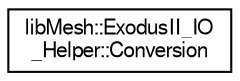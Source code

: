 digraph "Graphical Class Hierarchy"
{
  edge [fontname="FreeSans",fontsize="10",labelfontname="FreeSans",labelfontsize="10"];
  node [fontname="FreeSans",fontsize="10",shape=record];
  rankdir="LR";
  Node1 [label="libMesh::ExodusII_IO\l_Helper::Conversion",height=0.2,width=0.4,color="black", fillcolor="white", style="filled",URL="$classlibMesh_1_1ExodusII__IO__Helper_1_1Conversion.html"];
}
